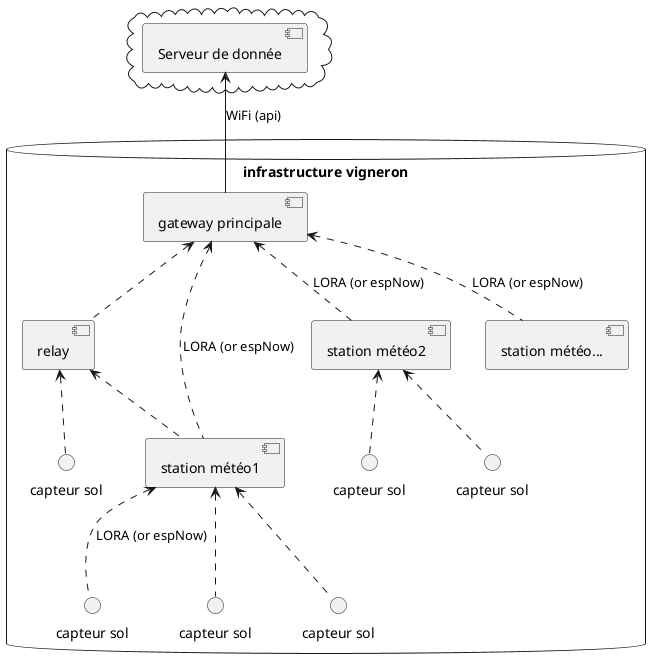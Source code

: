 @startuml
cloud {
  [Serveur de donnée]
}

database "infrastructure vigneron" {
	[gateway principale]

  [relay] as R

  [station météo1] as SM1
  [station météo2] as SM2
  [station météo...] as SMX


  circle "capteur sol" as CS1
  circle "capteur sol" as CS2
  circle "capteur sol" as CS3
  circle "capteur sol" as CS4
  circle "capteur sol" as CS5
  circle "capteur sol" as CS6

  SM1 <.. CS1 : LORA (or espNow)
  SM1 <.. CS2
  SM1 <.. CS3
  R <.. SM1
  R <.. CS6
  SM2 <.. CS4
  SM2 <.. CS5
}

[Serveur de donnée] <-- [gateway principale] : WiFi (api)
[gateway principale] <.. SM1 : LORA (or espNow)
[gateway principale] <.. SM2 : LORA (or espNow)
[gateway principale] <.. SMX : LORA (or espNow)
[gateway principale] <.. R


@enduml